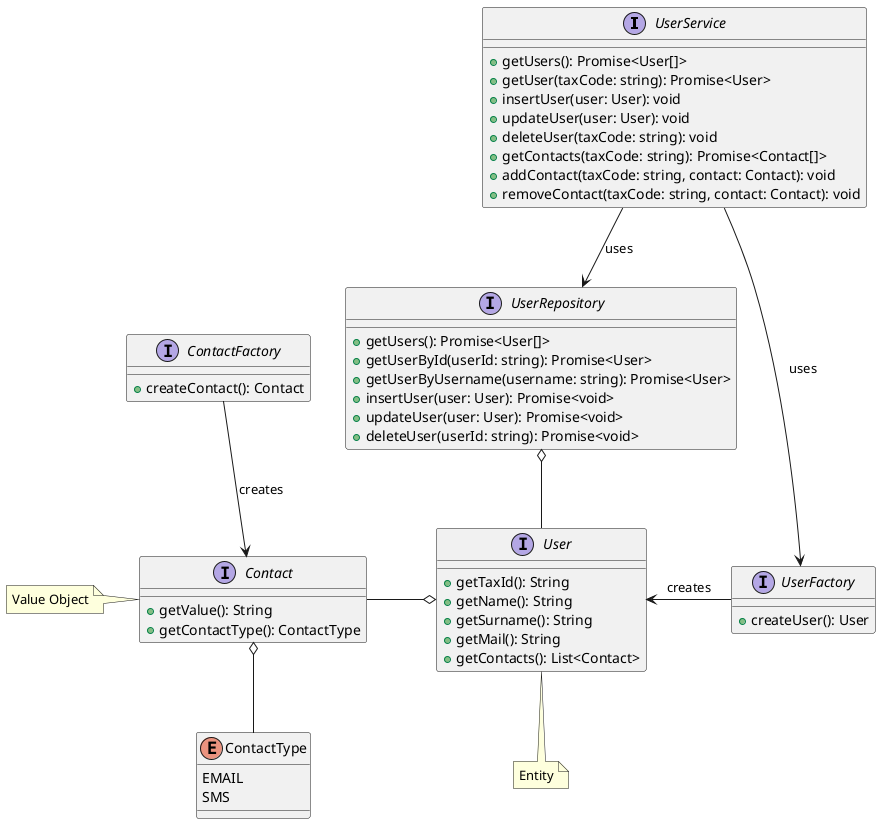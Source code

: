 @startuml

interface UserService {
  + getUsers(): Promise<User[]>
  + getUser(taxCode: string): Promise<User>
  + insertUser(user: User): void
  + updateUser(user: User): void
  + deleteUser(taxCode: string): void
  + getContacts(taxCode: string): Promise<Contact[]>
  + addContact(taxCode: string, contact: Contact): void
  + removeContact(taxCode: string, contact: Contact): void
}

UserService --> UserRepository : uses
UserService --> UserFactory : uses

interface UserRepository {
  + getUsers(): Promise<User[]>
  + getUserById(userId: string): Promise<User>
  + getUserByUsername(username: string): Promise<User>
  + insertUser(user: User): Promise<void>
  + updateUser(user: User): Promise<void>
  + deleteUser(userId: string): Promise<void>
}
UserRepository o-- User

interface UserFactory {
      + createUser(): User
}
UserFactory -left-> User : creates


interface User {
 + getTaxId(): String
 + getName(): String
 + getSurname(): String
 + getMail(): String
 + getContacts(): List<Contact>
}
note bottom of User : Entity
User o-left- Contact

interface Contact {
 + getValue(): String
 + getContactType(): ContactType
}
note left of Contact : Value Object

interface ContactFactory {
 + createContact(): Contact
}

enum ContactType {
  EMAIL
  SMS
}

Contact o-- ContactType
ContactFactory --> Contact : creates

@enduml
